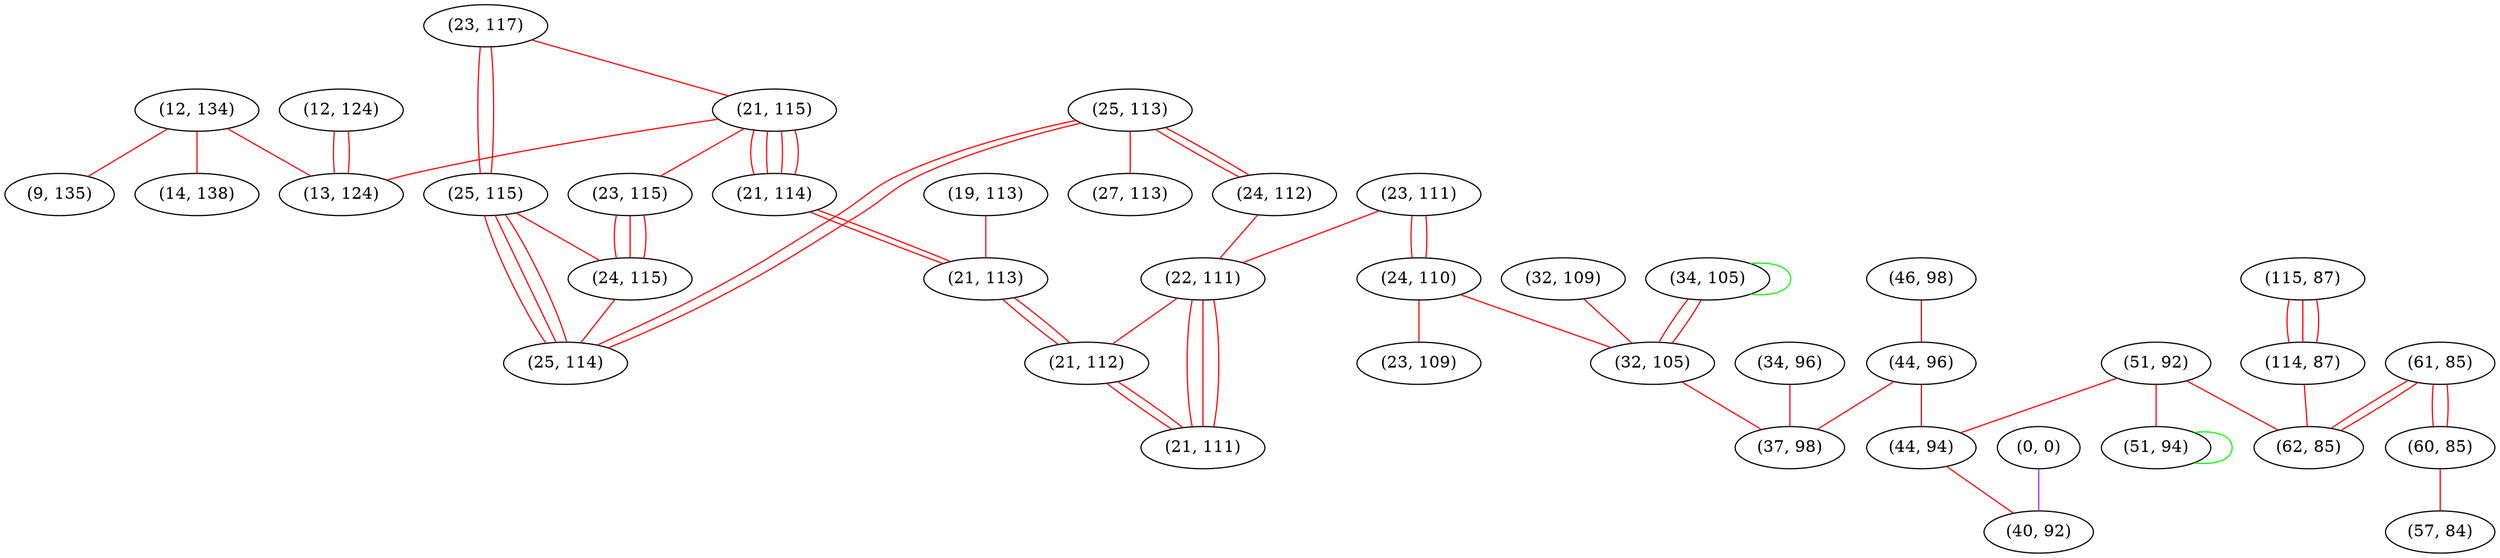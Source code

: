 graph "" {
"(25, 113)";
"(24, 112)";
"(61, 85)";
"(23, 117)";
"(23, 111)";
"(115, 87)";
"(12, 124)";
"(21, 115)";
"(46, 98)";
"(51, 92)";
"(34, 105)";
"(44, 96)";
"(19, 113)";
"(22, 111)";
"(12, 134)";
"(0, 0)";
"(13, 124)";
"(27, 113)";
"(21, 114)";
"(9, 135)";
"(114, 87)";
"(23, 115)";
"(14, 138)";
"(62, 85)";
"(25, 115)";
"(60, 85)";
"(24, 110)";
"(44, 94)";
"(57, 84)";
"(21, 113)";
"(23, 109)";
"(51, 94)";
"(24, 115)";
"(25, 114)";
"(32, 109)";
"(34, 96)";
"(21, 112)";
"(40, 92)";
"(32, 105)";
"(21, 111)";
"(37, 98)";
"(25, 113)" -- "(25, 114)"  [color=red, key=0, weight=1];
"(25, 113)" -- "(25, 114)"  [color=red, key=1, weight=1];
"(25, 113)" -- "(27, 113)"  [color=red, key=0, weight=1];
"(25, 113)" -- "(24, 112)"  [color=red, key=0, weight=1];
"(25, 113)" -- "(24, 112)"  [color=red, key=1, weight=1];
"(24, 112)" -- "(22, 111)"  [color=red, key=0, weight=1];
"(61, 85)" -- "(60, 85)"  [color=red, key=0, weight=1];
"(61, 85)" -- "(60, 85)"  [color=red, key=1, weight=1];
"(61, 85)" -- "(62, 85)"  [color=red, key=0, weight=1];
"(61, 85)" -- "(62, 85)"  [color=red, key=1, weight=1];
"(23, 117)" -- "(25, 115)"  [color=red, key=0, weight=1];
"(23, 117)" -- "(25, 115)"  [color=red, key=1, weight=1];
"(23, 117)" -- "(21, 115)"  [color=red, key=0, weight=1];
"(23, 111)" -- "(24, 110)"  [color=red, key=0, weight=1];
"(23, 111)" -- "(24, 110)"  [color=red, key=1, weight=1];
"(23, 111)" -- "(22, 111)"  [color=red, key=0, weight=1];
"(115, 87)" -- "(114, 87)"  [color=red, key=0, weight=1];
"(115, 87)" -- "(114, 87)"  [color=red, key=1, weight=1];
"(115, 87)" -- "(114, 87)"  [color=red, key=2, weight=1];
"(12, 124)" -- "(13, 124)"  [color=red, key=0, weight=1];
"(12, 124)" -- "(13, 124)"  [color=red, key=1, weight=1];
"(21, 115)" -- "(23, 115)"  [color=red, key=0, weight=1];
"(21, 115)" -- "(13, 124)"  [color=red, key=0, weight=1];
"(21, 115)" -- "(21, 114)"  [color=red, key=0, weight=1];
"(21, 115)" -- "(21, 114)"  [color=red, key=1, weight=1];
"(21, 115)" -- "(21, 114)"  [color=red, key=2, weight=1];
"(21, 115)" -- "(21, 114)"  [color=red, key=3, weight=1];
"(46, 98)" -- "(44, 96)"  [color=red, key=0, weight=1];
"(51, 92)" -- "(62, 85)"  [color=red, key=0, weight=1];
"(51, 92)" -- "(44, 94)"  [color=red, key=0, weight=1];
"(51, 92)" -- "(51, 94)"  [color=red, key=0, weight=1];
"(34, 105)" -- "(32, 105)"  [color=red, key=0, weight=1];
"(34, 105)" -- "(32, 105)"  [color=red, key=1, weight=1];
"(34, 105)" -- "(34, 105)"  [color=green, key=0, weight=2];
"(44, 96)" -- "(37, 98)"  [color=red, key=0, weight=1];
"(44, 96)" -- "(44, 94)"  [color=red, key=0, weight=1];
"(19, 113)" -- "(21, 113)"  [color=red, key=0, weight=1];
"(22, 111)" -- "(21, 111)"  [color=red, key=0, weight=1];
"(22, 111)" -- "(21, 111)"  [color=red, key=1, weight=1];
"(22, 111)" -- "(21, 111)"  [color=red, key=2, weight=1];
"(22, 111)" -- "(21, 112)"  [color=red, key=0, weight=1];
"(12, 134)" -- "(13, 124)"  [color=red, key=0, weight=1];
"(12, 134)" -- "(14, 138)"  [color=red, key=0, weight=1];
"(12, 134)" -- "(9, 135)"  [color=red, key=0, weight=1];
"(0, 0)" -- "(40, 92)"  [color=purple, key=0, weight=4];
"(21, 114)" -- "(21, 113)"  [color=red, key=0, weight=1];
"(21, 114)" -- "(21, 113)"  [color=red, key=1, weight=1];
"(114, 87)" -- "(62, 85)"  [color=red, key=0, weight=1];
"(23, 115)" -- "(24, 115)"  [color=red, key=0, weight=1];
"(23, 115)" -- "(24, 115)"  [color=red, key=1, weight=1];
"(23, 115)" -- "(24, 115)"  [color=red, key=2, weight=1];
"(25, 115)" -- "(25, 114)"  [color=red, key=0, weight=1];
"(25, 115)" -- "(25, 114)"  [color=red, key=1, weight=1];
"(25, 115)" -- "(25, 114)"  [color=red, key=2, weight=1];
"(25, 115)" -- "(24, 115)"  [color=red, key=0, weight=1];
"(60, 85)" -- "(57, 84)"  [color=red, key=0, weight=1];
"(24, 110)" -- "(32, 105)"  [color=red, key=0, weight=1];
"(24, 110)" -- "(23, 109)"  [color=red, key=0, weight=1];
"(44, 94)" -- "(40, 92)"  [color=red, key=0, weight=1];
"(21, 113)" -- "(21, 112)"  [color=red, key=0, weight=1];
"(21, 113)" -- "(21, 112)"  [color=red, key=1, weight=1];
"(51, 94)" -- "(51, 94)"  [color=green, key=0, weight=2];
"(24, 115)" -- "(25, 114)"  [color=red, key=0, weight=1];
"(32, 109)" -- "(32, 105)"  [color=red, key=0, weight=1];
"(34, 96)" -- "(37, 98)"  [color=red, key=0, weight=1];
"(21, 112)" -- "(21, 111)"  [color=red, key=0, weight=1];
"(21, 112)" -- "(21, 111)"  [color=red, key=1, weight=1];
"(32, 105)" -- "(37, 98)"  [color=red, key=0, weight=1];
}
